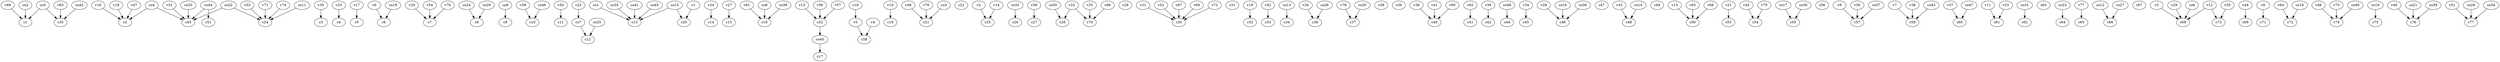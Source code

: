 strict digraph  {
c1;
c2;
c3;
c4;
c5;
c6;
c7;
c8;
c9;
c10;
c11;
c12;
c13;
c14;
c15;
c16;
c17;
c18;
c19;
c20;
c21;
c22;
c23;
c24;
c25;
c26;
c27;
c28;
c29;
c30;
c31;
c32;
c33;
c34;
c35;
c36;
c37;
c38;
c39;
c40;
c41;
c42;
c43;
c44;
c45;
c46;
c47;
c48;
c49;
c50;
c51;
c52;
c53;
c54;
c55;
c56;
c57;
c58;
c59;
c60;
c61;
c62;
c63;
c64;
c65;
c66;
c67;
c68;
c69;
c70;
c71;
c72;
c73;
c74;
c75;
c76;
c77;
v1;
v2;
v3;
v4;
v5;
v6;
v7;
v8;
v9;
v10;
v11;
v12;
v13;
v14;
v15;
v16;
v17;
v18;
v19;
v20;
v21;
v22;
v23;
v24;
v25;
v26;
v27;
v28;
v29;
v30;
v31;
v32;
v33;
v34;
v35;
v36;
v37;
v38;
v39;
v40;
v41;
v42;
v43;
v44;
v45;
v46;
v47;
v48;
v49;
v50;
v51;
v52;
v53;
v54;
v55;
v56;
v57;
v58;
v59;
v60;
v61;
v62;
v63;
v64;
v65;
v66;
v67;
v68;
v69;
v70;
v71;
v72;
v73;
v74;
v75;
v76;
v77;
v78;
co1;
co2;
co3;
co4;
co5;
co6;
co7;
co8;
co9;
co10;
co11;
co12;
co13;
co14;
co15;
co16;
co17;
co18;
co19;
co20;
co21;
co22;
co23;
co24;
co25;
co26;
co27;
co28;
co29;
co30;
co31;
co32;
co33;
co34;
co35;
co36;
co37;
co38;
co39;
co40;
co41;
co42;
co43;
co44;
co45;
co46;
co47;
co48;
co49;
co50;
c18 -> v5  [weight=1];
c23 -> co7  [weight=1];
c52 -> co40  [weight=1];
v1 -> c20  [weight=1];
v2 -> c25  [weight=1];
v3 -> c68  [weight=1];
v4 -> c58  [weight=1];
v5 -> c58  [weight=1];
v6 -> c6  [weight=1];
v7 -> c59  [weight=1];
v8 -> c57  [weight=1];
v9 -> c71  [weight=1];
v10 -> c19  [weight=1];
v11 -> c61  [weight=1];
v12 -> c68  [weight=1];
v12 -> c73  [weight=1];
v13 -> c52  [weight=1];
v14 -> c25  [weight=1];
v15 -> c50  [weight=1];
v16 -> c2  [weight=1];
v17 -> c5  [weight=1];
v18 -> c2  [weight=1];
v19 -> c32  [weight=1];
v20 -> c7  [weight=1];
v21 -> c53  [weight=1];
v22 -> c28  [weight=1];
v22 -> c70  [weight=1];
v23 -> c61  [weight=1];
v24 -> c14  [weight=1];
v25 -> c70  [weight=1];
v26 -> c36  [weight=1];
v27 -> c15  [weight=1];
v28 -> c46  [weight=1];
v29 -> c68  [weight=1];
v30 -> c57  [weight=1];
v31 -> c30  [weight=1];
v32 -> c43  [weight=1];
v33 -> c4  [weight=1];
v34 -> c45  [weight=1];
v35 -> c3  [weight=1];
v36 -> c40  [weight=1];
v37 -> c60  [weight=1];
v38 -> c59  [weight=1];
v39 -> c42  [weight=1];
v40 -> c76  [weight=1];
v41 -> c40  [weight=1];
v42 -> c33  [weight=1];
v43 -> c48  [weight=1];
v44 -> c69  [weight=1];
v45 -> c54  [weight=1];
v46 -> c74  [weight=1];
v47 -> c2  [weight=1];
v48 -> c21  [weight=1];
v49 -> c1  [weight=1];
v50 -> c11  [weight=1];
v51 -> c77  [weight=1];
v52 -> c30  [weight=1];
v53 -> c24  [weight=1];
v54 -> c7  [weight=1];
v55 -> c73  [weight=1];
v56 -> c52  [weight=1];
v57 -> c52  [weight=1];
v58 -> c27  [weight=1];
v59 -> c10  [weight=1];
v60 -> c40  [weight=1];
v61 -> c16  [weight=1];
v62 -> c41  [weight=1];
v63 -> c35  [weight=1];
v64 -> c72  [weight=1];
v65 -> c50  [weight=1];
v66 -> c70  [weight=1];
v67 -> c30  [weight=1];
v68 -> c50  [weight=1];
v69 -> c30  [weight=1];
v70 -> c7  [weight=1];
v71 -> c24  [weight=1];
v72 -> c30  [weight=1];
v73 -> c74  [weight=1];
v74 -> c24  [weight=1];
v75 -> c54  [weight=1];
v76 -> c21  [weight=1];
v77 -> c65  [weight=1];
v78 -> c37  [weight=1];
co1 -> c13  [weight=1];
co2 -> c1  [weight=1];
co3 -> c21  [weight=1];
co4 -> c2  [weight=1];
co4 -> c43  [weight=1];
co5 -> c35  [weight=1];
co5 -> c1  [weight=1];
co6 -> c68  [weight=1];
co7 -> c12  [weight=1];
co8 -> c9  [weight=1];
co9 -> c16  [weight=1];
co10 -> c46  [weight=1];
co11 -> c24  [weight=1];
co12 -> c66  [weight=1];
co13 -> c34  [weight=1];
co14 -> c48  [weight=1];
co15 -> c13  [weight=1];
co15 -> c20  [weight=1];
co16 -> c75  [weight=1];
co17 -> c55  [weight=1];
co18 -> c72  [weight=1];
co19 -> c6  [weight=1];
co20 -> c37  [weight=1];
co21 -> c76  [weight=1];
co22 -> c24  [weight=1];
co22 -> c43  [weight=1];
co23 -> c64  [weight=1];
co24 -> c8  [weight=1];
co25 -> c12  [weight=1];
co26 -> c36  [weight=1];
co27 -> c66  [weight=1];
co28 -> c77  [weight=1];
co29 -> c8  [weight=1];
co30 -> c55  [weight=1];
co31 -> c62  [weight=1];
co32 -> c26  [weight=1];
co33 -> c43  [weight=1];
co34 -> c77  [weight=1];
co35 -> c13  [weight=1];
co36 -> c46  [weight=1];
co37 -> c57  [weight=1];
co38 -> c16  [weight=1];
co39 -> c76  [weight=1];
co40 -> c17  [weight=1];
co41 -> c13  [weight=1];
co42 -> c35  [weight=1];
co43 -> c59  [weight=1];
co44 -> c43  [weight=1];
co44 -> c51  [weight=1];
co45 -> c13  [weight=1];
co46 -> c10  [weight=1];
co47 -> c60  [weight=1];
co48 -> c44  [weight=1];
co49 -> c74  [weight=1];
co50 -> c28  [weight=1];
}
